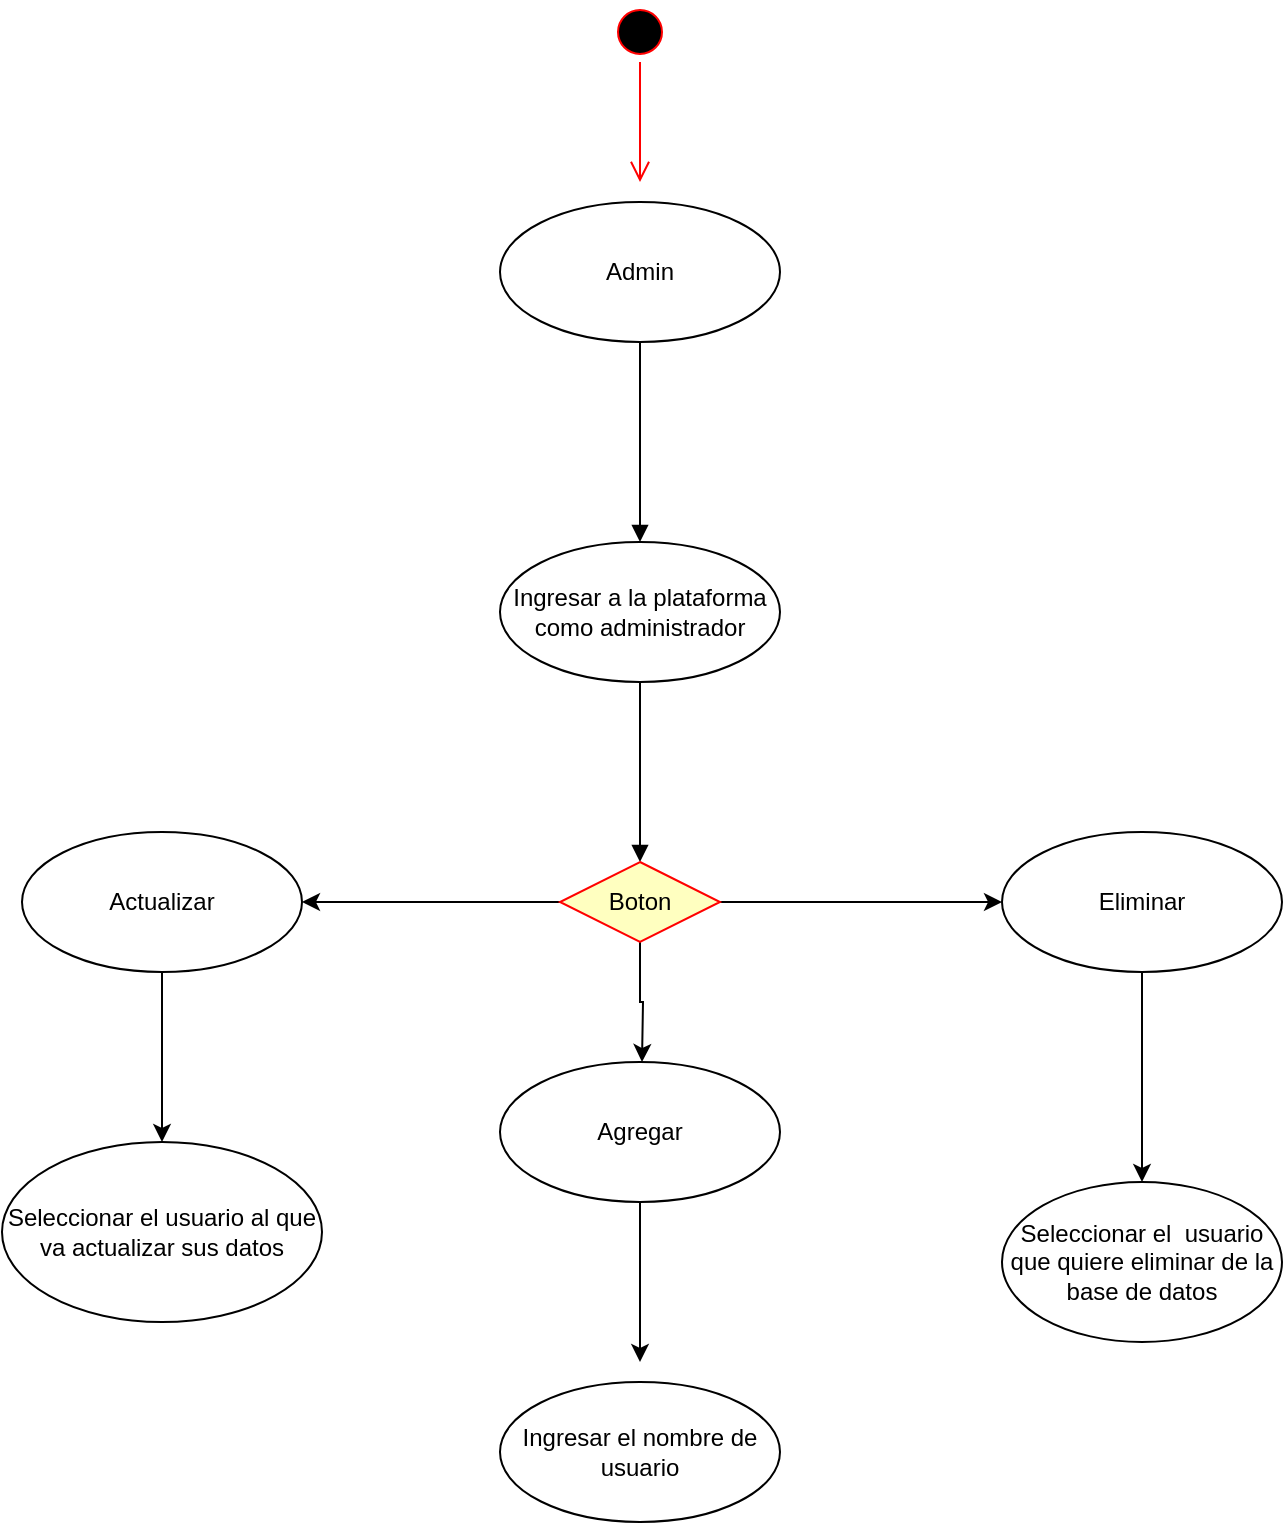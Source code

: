 <mxfile version="15.4.3" type="github">
  <diagram id="4mNhm1m8kC_6178GsUtq" name="Page-1">
    <mxGraphModel dx="1038" dy="579" grid="1" gridSize="10" guides="1" tooltips="1" connect="1" arrows="1" fold="1" page="1" pageScale="1" pageWidth="827" pageHeight="1169" math="0" shadow="0">
      <root>
        <mxCell id="0" />
        <mxCell id="1" parent="0" />
        <mxCell id="gqm2LpXMmxmWjQ3Am7r3-1" value="" style="ellipse;html=1;shape=startState;fillColor=#000000;strokeColor=#ff0000;" parent="1" vertex="1">
          <mxGeometry x="384" y="40" width="30" height="30" as="geometry" />
        </mxCell>
        <mxCell id="gqm2LpXMmxmWjQ3Am7r3-2" value="" style="edgeStyle=orthogonalEdgeStyle;html=1;verticalAlign=bottom;endArrow=open;endSize=8;strokeColor=#ff0000;rounded=0;" parent="1" source="gqm2LpXMmxmWjQ3Am7r3-1" edge="1">
          <mxGeometry relative="1" as="geometry">
            <mxPoint x="399" y="130" as="targetPoint" />
          </mxGeometry>
        </mxCell>
        <mxCell id="z3vBtUcEqBHXQenF32jz-1" value="&lt;font style=&quot;vertical-align: inherit&quot;&gt;&lt;font style=&quot;vertical-align: inherit&quot;&gt;Admin&lt;/font&gt;&lt;/font&gt;" style="ellipse;whiteSpace=wrap;html=1;" vertex="1" parent="1">
          <mxGeometry x="329" y="140" width="140" height="70" as="geometry" />
        </mxCell>
        <mxCell id="z3vBtUcEqBHXQenF32jz-3" value="&lt;br&gt;" style="html=1;verticalAlign=bottom;endArrow=block;rounded=0;edgeStyle=orthogonalEdgeStyle;exitX=0.5;exitY=1;exitDx=0;exitDy=0;" edge="1" parent="1" source="z3vBtUcEqBHXQenF32jz-1">
          <mxGeometry width="80" relative="1" as="geometry">
            <mxPoint x="370" y="320" as="sourcePoint" />
            <mxPoint x="399" y="310" as="targetPoint" />
          </mxGeometry>
        </mxCell>
        <mxCell id="z3vBtUcEqBHXQenF32jz-4" value="&lt;font style=&quot;vertical-align: inherit&quot;&gt;&lt;font style=&quot;vertical-align: inherit&quot;&gt;Ingresar a la plataforma como administrador&lt;/font&gt;&lt;/font&gt;" style="ellipse;whiteSpace=wrap;html=1;" vertex="1" parent="1">
          <mxGeometry x="329" y="310" width="140" height="70" as="geometry" />
        </mxCell>
        <mxCell id="z3vBtUcEqBHXQenF32jz-5" value="&lt;br&gt;" style="html=1;verticalAlign=bottom;endArrow=block;rounded=0;edgeStyle=orthogonalEdgeStyle;exitX=0.5;exitY=1;exitDx=0;exitDy=0;" edge="1" parent="1" source="z3vBtUcEqBHXQenF32jz-4">
          <mxGeometry width="80" relative="1" as="geometry">
            <mxPoint x="398.5" y="390" as="sourcePoint" />
            <mxPoint x="399" y="470" as="targetPoint" />
            <Array as="points">
              <mxPoint x="399" y="460" />
            </Array>
          </mxGeometry>
        </mxCell>
        <mxCell id="z3vBtUcEqBHXQenF32jz-9" style="edgeStyle=orthogonalEdgeStyle;rounded=0;orthogonalLoop=1;jettySize=auto;html=1;exitX=0;exitY=0.5;exitDx=0;exitDy=0;entryX=1;entryY=0.5;entryDx=0;entryDy=0;" edge="1" parent="1" source="z3vBtUcEqBHXQenF32jz-6" target="z3vBtUcEqBHXQenF32jz-14">
          <mxGeometry relative="1" as="geometry">
            <mxPoint x="290" y="490" as="targetPoint" />
          </mxGeometry>
        </mxCell>
        <mxCell id="z3vBtUcEqBHXQenF32jz-10" style="edgeStyle=orthogonalEdgeStyle;rounded=0;orthogonalLoop=1;jettySize=auto;html=1;exitX=1;exitY=0.5;exitDx=0;exitDy=0;entryX=0;entryY=0.5;entryDx=0;entryDy=0;" edge="1" parent="1" source="z3vBtUcEqBHXQenF32jz-6" target="z3vBtUcEqBHXQenF32jz-12">
          <mxGeometry relative="1" as="geometry">
            <mxPoint x="500" y="490" as="targetPoint" />
          </mxGeometry>
        </mxCell>
        <mxCell id="z3vBtUcEqBHXQenF32jz-11" style="edgeStyle=orthogonalEdgeStyle;rounded=0;orthogonalLoop=1;jettySize=auto;html=1;exitX=0.5;exitY=1;exitDx=0;exitDy=0;" edge="1" parent="1" source="z3vBtUcEqBHXQenF32jz-6">
          <mxGeometry relative="1" as="geometry">
            <mxPoint x="400" y="570" as="targetPoint" />
          </mxGeometry>
        </mxCell>
        <mxCell id="z3vBtUcEqBHXQenF32jz-6" value="&lt;font style=&quot;vertical-align: inherit&quot;&gt;&lt;font style=&quot;vertical-align: inherit&quot;&gt;&lt;font style=&quot;vertical-align: inherit&quot;&gt;&lt;font style=&quot;vertical-align: inherit&quot;&gt;Boton&lt;/font&gt;&lt;/font&gt;&lt;br&gt;&lt;/font&gt;&lt;/font&gt;" style="rhombus;whiteSpace=wrap;html=1;fillColor=#ffffc0;strokeColor=#ff0000;" vertex="1" parent="1">
          <mxGeometry x="359" y="470" width="80" height="40" as="geometry" />
        </mxCell>
        <mxCell id="z3vBtUcEqBHXQenF32jz-17" style="edgeStyle=orthogonalEdgeStyle;rounded=0;orthogonalLoop=1;jettySize=auto;html=1;" edge="1" parent="1" source="z3vBtUcEqBHXQenF32jz-12">
          <mxGeometry relative="1" as="geometry">
            <mxPoint x="650" y="630" as="targetPoint" />
          </mxGeometry>
        </mxCell>
        <mxCell id="z3vBtUcEqBHXQenF32jz-12" value="&lt;font style=&quot;vertical-align: inherit&quot;&gt;&lt;font style=&quot;vertical-align: inherit&quot;&gt;Eliminar&lt;/font&gt;&lt;/font&gt;" style="ellipse;whiteSpace=wrap;html=1;" vertex="1" parent="1">
          <mxGeometry x="580" y="455" width="140" height="70" as="geometry" />
        </mxCell>
        <mxCell id="z3vBtUcEqBHXQenF32jz-15" style="edgeStyle=orthogonalEdgeStyle;rounded=0;orthogonalLoop=1;jettySize=auto;html=1;exitX=0.5;exitY=1;exitDx=0;exitDy=0;" edge="1" parent="1" source="z3vBtUcEqBHXQenF32jz-13">
          <mxGeometry relative="1" as="geometry">
            <mxPoint x="399" y="720" as="targetPoint" />
          </mxGeometry>
        </mxCell>
        <mxCell id="z3vBtUcEqBHXQenF32jz-13" value="&lt;font style=&quot;vertical-align: inherit&quot;&gt;&lt;font style=&quot;vertical-align: inherit&quot;&gt;Agregar&lt;/font&gt;&lt;/font&gt;" style="ellipse;whiteSpace=wrap;html=1;" vertex="1" parent="1">
          <mxGeometry x="329" y="570" width="140" height="70" as="geometry" />
        </mxCell>
        <mxCell id="z3vBtUcEqBHXQenF32jz-19" style="edgeStyle=orthogonalEdgeStyle;rounded=0;orthogonalLoop=1;jettySize=auto;html=1;entryX=0.5;entryY=0;entryDx=0;entryDy=0;" edge="1" parent="1" source="z3vBtUcEqBHXQenF32jz-14" target="z3vBtUcEqBHXQenF32jz-20">
          <mxGeometry relative="1" as="geometry">
            <mxPoint x="160" y="590" as="targetPoint" />
          </mxGeometry>
        </mxCell>
        <mxCell id="z3vBtUcEqBHXQenF32jz-14" value="&lt;font style=&quot;vertical-align: inherit&quot;&gt;&lt;font style=&quot;vertical-align: inherit&quot;&gt;Actualizar&lt;/font&gt;&lt;/font&gt;" style="ellipse;whiteSpace=wrap;html=1;" vertex="1" parent="1">
          <mxGeometry x="90" y="455" width="140" height="70" as="geometry" />
        </mxCell>
        <mxCell id="z3vBtUcEqBHXQenF32jz-16" value="&lt;font style=&quot;vertical-align: inherit&quot;&gt;&lt;font style=&quot;vertical-align: inherit&quot;&gt;Ingresar el nombre de usuario&lt;/font&gt;&lt;/font&gt;" style="ellipse;whiteSpace=wrap;html=1;" vertex="1" parent="1">
          <mxGeometry x="329" y="730" width="140" height="70" as="geometry" />
        </mxCell>
        <mxCell id="z3vBtUcEqBHXQenF32jz-18" value="&lt;font style=&quot;vertical-align: inherit&quot;&gt;&lt;font style=&quot;vertical-align: inherit&quot;&gt;Seleccionar el&amp;nbsp; usuario que quiere eliminar de la base de datos&lt;/font&gt;&lt;/font&gt;" style="ellipse;whiteSpace=wrap;html=1;" vertex="1" parent="1">
          <mxGeometry x="580" y="630" width="140" height="80" as="geometry" />
        </mxCell>
        <mxCell id="z3vBtUcEqBHXQenF32jz-20" value="&lt;font style=&quot;vertical-align: inherit&quot;&gt;&lt;font style=&quot;vertical-align: inherit&quot;&gt;Seleccionar el usuario al que va actualizar sus datos&lt;/font&gt;&lt;/font&gt;" style="ellipse;whiteSpace=wrap;html=1;" vertex="1" parent="1">
          <mxGeometry x="80" y="610" width="160" height="90" as="geometry" />
        </mxCell>
      </root>
    </mxGraphModel>
  </diagram>
</mxfile>
